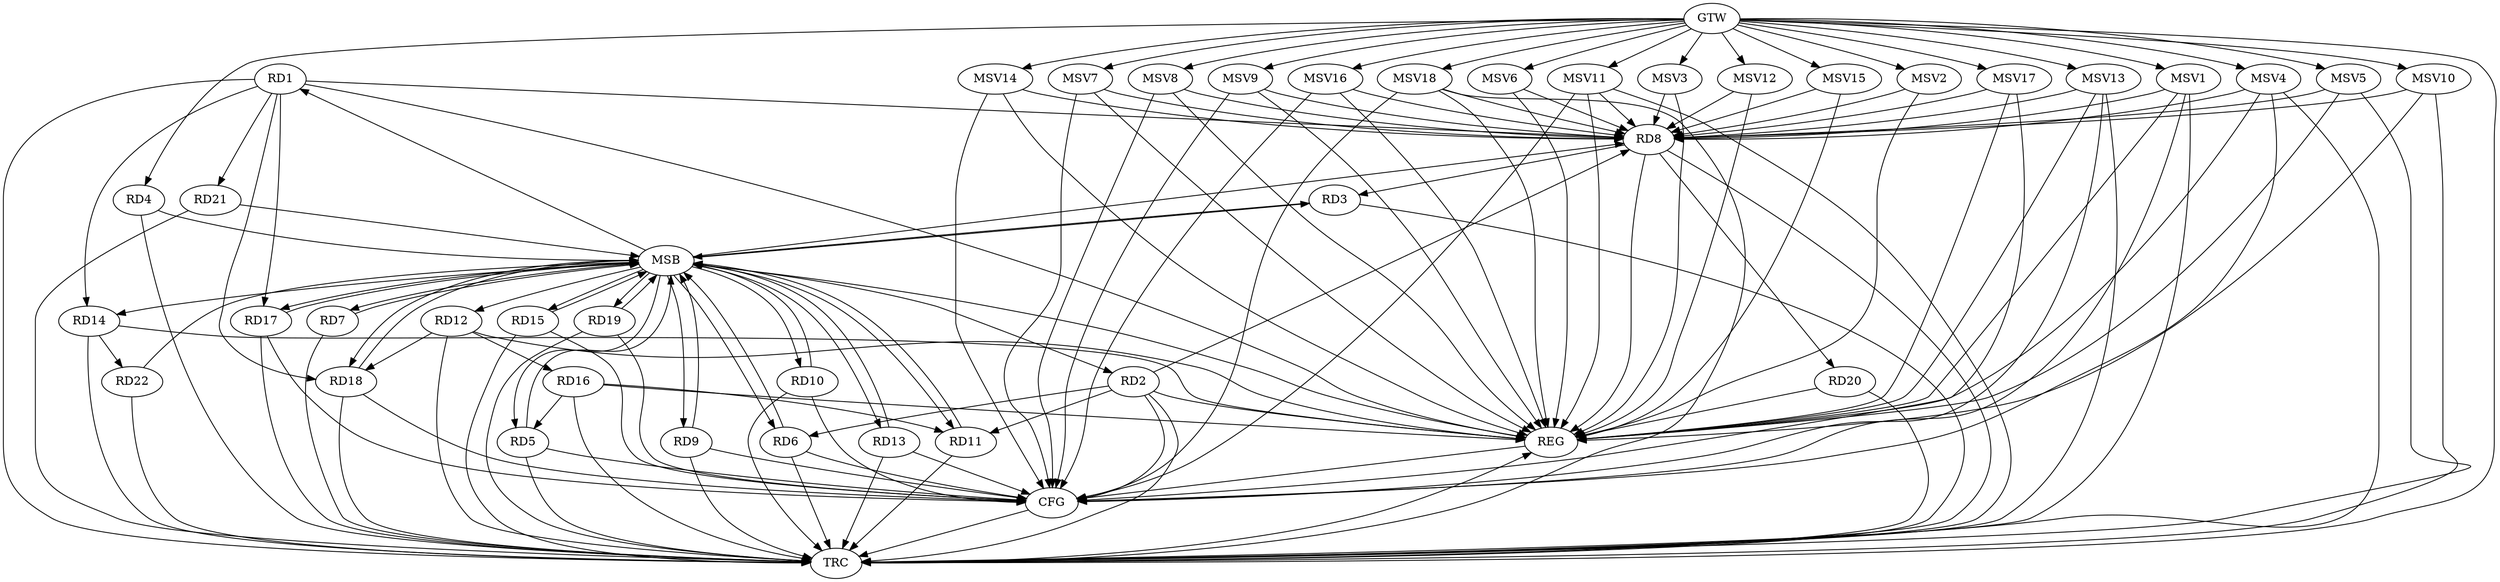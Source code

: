 strict digraph G {
  RD1 [ label="RD1" ];
  RD2 [ label="RD2" ];
  RD3 [ label="RD3" ];
  RD4 [ label="RD4" ];
  RD5 [ label="RD5" ];
  RD6 [ label="RD6" ];
  RD7 [ label="RD7" ];
  RD8 [ label="RD8" ];
  RD9 [ label="RD9" ];
  RD10 [ label="RD10" ];
  RD11 [ label="RD11" ];
  RD12 [ label="RD12" ];
  RD13 [ label="RD13" ];
  RD14 [ label="RD14" ];
  RD15 [ label="RD15" ];
  RD16 [ label="RD16" ];
  RD17 [ label="RD17" ];
  RD18 [ label="RD18" ];
  RD19 [ label="RD19" ];
  RD20 [ label="RD20" ];
  RD21 [ label="RD21" ];
  RD22 [ label="RD22" ];
  GTW [ label="GTW" ];
  REG [ label="REG" ];
  MSB [ label="MSB" ];
  CFG [ label="CFG" ];
  TRC [ label="TRC" ];
  MSV1 [ label="MSV1" ];
  MSV2 [ label="MSV2" ];
  MSV3 [ label="MSV3" ];
  MSV4 [ label="MSV4" ];
  MSV5 [ label="MSV5" ];
  MSV6 [ label="MSV6" ];
  MSV7 [ label="MSV7" ];
  MSV8 [ label="MSV8" ];
  MSV9 [ label="MSV9" ];
  MSV10 [ label="MSV10" ];
  MSV11 [ label="MSV11" ];
  MSV12 [ label="MSV12" ];
  MSV13 [ label="MSV13" ];
  MSV14 [ label="MSV14" ];
  MSV15 [ label="MSV15" ];
  MSV16 [ label="MSV16" ];
  MSV17 [ label="MSV17" ];
  MSV18 [ label="MSV18" ];
  RD1 -> RD8;
  RD1 -> RD14;
  RD1 -> RD17;
  RD1 -> RD18;
  RD1 -> RD21;
  RD2 -> RD6;
  RD2 -> RD8;
  RD2 -> RD11;
  RD8 -> RD3;
  RD16 -> RD5;
  RD8 -> RD20;
  RD16 -> RD11;
  RD12 -> RD16;
  RD12 -> RD18;
  RD14 -> RD22;
  GTW -> RD4;
  RD1 -> REG;
  RD2 -> REG;
  RD8 -> REG;
  RD12 -> REG;
  RD14 -> REG;
  RD16 -> REG;
  RD20 -> REG;
  RD3 -> MSB;
  MSB -> RD2;
  MSB -> RD11;
  MSB -> RD13;
  MSB -> REG;
  RD4 -> MSB;
  RD5 -> MSB;
  MSB -> RD17;
  RD6 -> MSB;
  MSB -> RD8;
  MSB -> RD15;
  MSB -> RD18;
  MSB -> RD19;
  RD7 -> MSB;
  RD9 -> MSB;
  MSB -> RD10;
  RD10 -> MSB;
  MSB -> RD3;
  MSB -> RD7;
  MSB -> RD14;
  RD11 -> MSB;
  MSB -> RD1;
  RD13 -> MSB;
  MSB -> RD6;
  RD15 -> MSB;
  MSB -> RD5;
  MSB -> RD9;
  MSB -> RD12;
  RD17 -> MSB;
  RD18 -> MSB;
  RD19 -> MSB;
  RD21 -> MSB;
  RD22 -> MSB;
  RD13 -> CFG;
  RD19 -> CFG;
  RD10 -> CFG;
  RD9 -> CFG;
  RD18 -> CFG;
  RD17 -> CFG;
  RD15 -> CFG;
  RD6 -> CFG;
  RD2 -> CFG;
  RD5 -> CFG;
  REG -> CFG;
  RD1 -> TRC;
  RD2 -> TRC;
  RD3 -> TRC;
  RD4 -> TRC;
  RD5 -> TRC;
  RD6 -> TRC;
  RD7 -> TRC;
  RD8 -> TRC;
  RD9 -> TRC;
  RD10 -> TRC;
  RD11 -> TRC;
  RD12 -> TRC;
  RD13 -> TRC;
  RD14 -> TRC;
  RD15 -> TRC;
  RD16 -> TRC;
  RD17 -> TRC;
  RD18 -> TRC;
  RD19 -> TRC;
  RD20 -> TRC;
  RD21 -> TRC;
  RD22 -> TRC;
  GTW -> TRC;
  CFG -> TRC;
  TRC -> REG;
  MSV1 -> RD8;
  GTW -> MSV1;
  MSV1 -> REG;
  MSV1 -> TRC;
  MSV1 -> CFG;
  MSV2 -> RD8;
  GTW -> MSV2;
  MSV2 -> REG;
  MSV3 -> RD8;
  GTW -> MSV3;
  MSV3 -> REG;
  MSV4 -> RD8;
  GTW -> MSV4;
  MSV4 -> REG;
  MSV4 -> TRC;
  MSV4 -> CFG;
  MSV5 -> RD8;
  GTW -> MSV5;
  MSV5 -> REG;
  MSV5 -> TRC;
  MSV6 -> RD8;
  MSV7 -> RD8;
  GTW -> MSV6;
  MSV6 -> REG;
  GTW -> MSV7;
  MSV7 -> REG;
  MSV7 -> CFG;
  MSV8 -> RD8;
  GTW -> MSV8;
  MSV8 -> REG;
  MSV8 -> CFG;
  MSV9 -> RD8;
  MSV10 -> RD8;
  MSV11 -> RD8;
  GTW -> MSV9;
  MSV9 -> REG;
  MSV9 -> CFG;
  GTW -> MSV10;
  MSV10 -> REG;
  MSV10 -> TRC;
  GTW -> MSV11;
  MSV11 -> REG;
  MSV11 -> TRC;
  MSV11 -> CFG;
  MSV12 -> RD8;
  GTW -> MSV12;
  MSV12 -> REG;
  MSV13 -> RD8;
  GTW -> MSV13;
  MSV13 -> REG;
  MSV13 -> TRC;
  MSV13 -> CFG;
  MSV14 -> RD8;
  GTW -> MSV14;
  MSV14 -> REG;
  MSV14 -> CFG;
  MSV15 -> RD8;
  MSV16 -> RD8;
  MSV17 -> RD8;
  MSV18 -> RD8;
  GTW -> MSV15;
  MSV15 -> REG;
  GTW -> MSV16;
  MSV16 -> REG;
  MSV16 -> CFG;
  GTW -> MSV17;
  MSV17 -> REG;
  MSV17 -> CFG;
  GTW -> MSV18;
  MSV18 -> REG;
  MSV18 -> TRC;
  MSV18 -> CFG;
}
